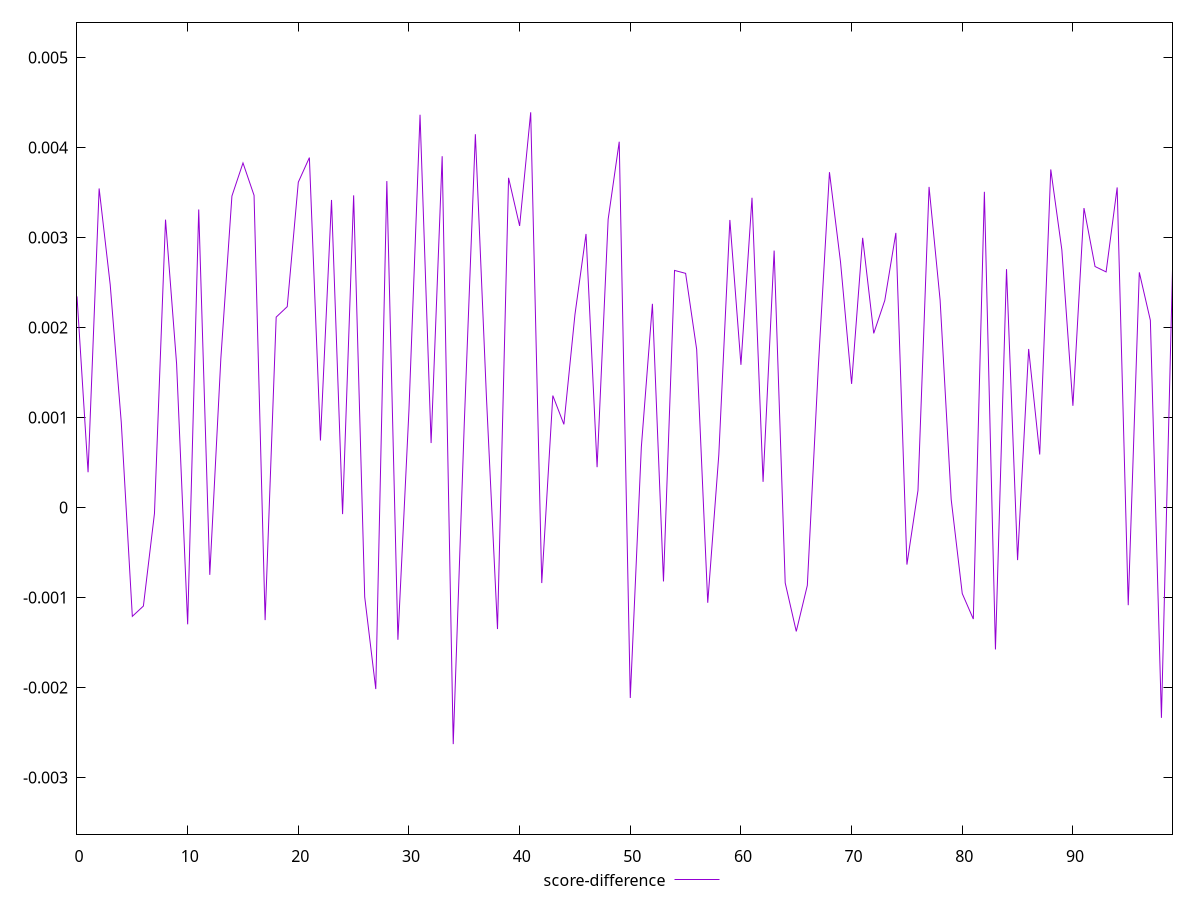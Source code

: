 reset

$scoreDifference <<EOF
0 0.002345683007612148
1 0.0003921228482152983
2 0.0035449378707443635
3 0.0024768908789986888
4 0.000946841129272763
5 -0.0012092678765775744
6 -0.0010947657308505165
7 -0.00006628382352560913
8 0.0031987597297254144
9 0.001596560772548744
10 -0.0012978534065186398
11 0.0033117440944040177
12 -0.0007479939353861875
13 0.0016572908686416088
14 0.003461026119138927
15 0.003828389911890967
16 0.0034682846308443926
17 -0.0012510983746384652
18 0.0021155457840306424
19 0.00223209425413215
20 0.00361465648239076
21 0.003887769276837233
22 0.0007447574118205347
23 0.003417052267157744
24 -0.00007347908331303832
25 0.003468837943873454
26 -0.0009937720622808788
27 -0.002017317534306423
28 0.003627006282207329
29 -0.0014696725525219223
30 0.001085645650943906
31 0.0043639325605132895
32 0.0007162521063373839
33 0.0039033811557785125
34 -0.0026292150868368613
35 0.0009395968842241531
36 0.0041475723722047275
37 0.0012283288600623832
38 -0.0013506729954791685
39 0.0036635269673402082
40 0.003128727321037833
41 0.004391305074230717
42 -0.0008396047200474321
43 0.001243649893994364
44 0.0009239048768182323
45 0.0021438076595286792
46 0.00303947215089026
47 0.00044817131571409097
48 0.0032024907558539095
49 0.004064362742497246
50 -0.002116464180802108
51 0.0006713858056342226
52 0.002262873388836101
53 -0.0008212653262363034
54 0.002634299810570312
55 0.00260167620092569
56 0.0017557302471339076
57 -0.0010583079131124273
58 0.0005862352073166821
59 0.003195235254160461
60 0.001585234628893567
61 0.0034415628583207847
62 0.000285337264744584
63 0.0028547171332901355
64 -0.0008375831517223042
65 -0.0013767811331658886
66 -0.0008654654790617722
67 0.0015779045232109101
68 0.0037259025525241685
69 0.00272693007165023
70 0.001373481810565319
71 0.0029961022165816142
72 0.0019349293929002698
73 0.0023010519995277645
74 0.0030511832605873146
75 -0.0006343132400110918
76 0.00018999631965763153
77 0.003562543420260772
78 0.0023026793885176644
79 0.00009010261936079345
80 -0.0009560122149566974
81 -0.0012393702910326876
82 0.0035073780673882393
83 -0.0015776000913525767
84 0.0026484538747018893
85 -0.0005847132362345742
86 0.0017614083293599758
87 0.0005891738944142355
88 0.0037564087780378175
89 0.0028624648177035528
90 0.0011300564570932148
91 0.0033271031520416827
92 0.0026776967519172856
93 0.0026177496566552605
94 0.0035564190169507237
95 -0.0010854805149635716
96 0.0026131094191123305
97 0.002079920899667992
98 -0.002337371179372688
99 0.0026415965143357922
EOF

set key outside below
set xrange [0:99]
set yrange [-0.0036292150868368614:0.005391305074230717]
set trange [-0.0036292150868368614:0.005391305074230717]
set terminal svg size 640, 500 enhanced background rgb 'white'
set output "reprap/largest-contentful-paint/samples/pages+cached+noexternal+noimg/score-difference/values.svg"

plot $scoreDifference title "score-difference" with line

reset
